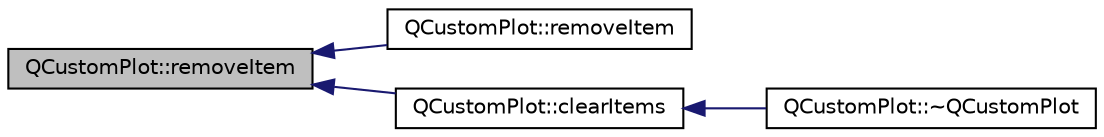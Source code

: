 digraph "QCustomPlot::removeItem"
{
  edge [fontname="Helvetica",fontsize="10",labelfontname="Helvetica",labelfontsize="10"];
  node [fontname="Helvetica",fontsize="10",shape=record];
  rankdir="LR";
  Node600 [label="QCustomPlot::removeItem",height=0.2,width=0.4,color="black", fillcolor="grey75", style="filled", fontcolor="black"];
  Node600 -> Node601 [dir="back",color="midnightblue",fontsize="10",style="solid",fontname="Helvetica"];
  Node601 [label="QCustomPlot::removeItem",height=0.2,width=0.4,color="black", fillcolor="white", style="filled",URL="$dd/d9b/class_q_custom_plot.html#abcfdda3d601c0441cab136137d715dea"];
  Node600 -> Node602 [dir="back",color="midnightblue",fontsize="10",style="solid",fontname="Helvetica"];
  Node602 [label="QCustomPlot::clearItems",height=0.2,width=0.4,color="black", fillcolor="white", style="filled",URL="$dd/d9b/class_q_custom_plot.html#abdfd07d4f0591d0cf967f85013fd3645"];
  Node602 -> Node603 [dir="back",color="midnightblue",fontsize="10",style="solid",fontname="Helvetica"];
  Node603 [label="QCustomPlot::~QCustomPlot",height=0.2,width=0.4,color="black", fillcolor="white", style="filled",URL="$dd/d9b/class_q_custom_plot.html#a75d9b6f599dcae706e45efd425c5499e"];
}
